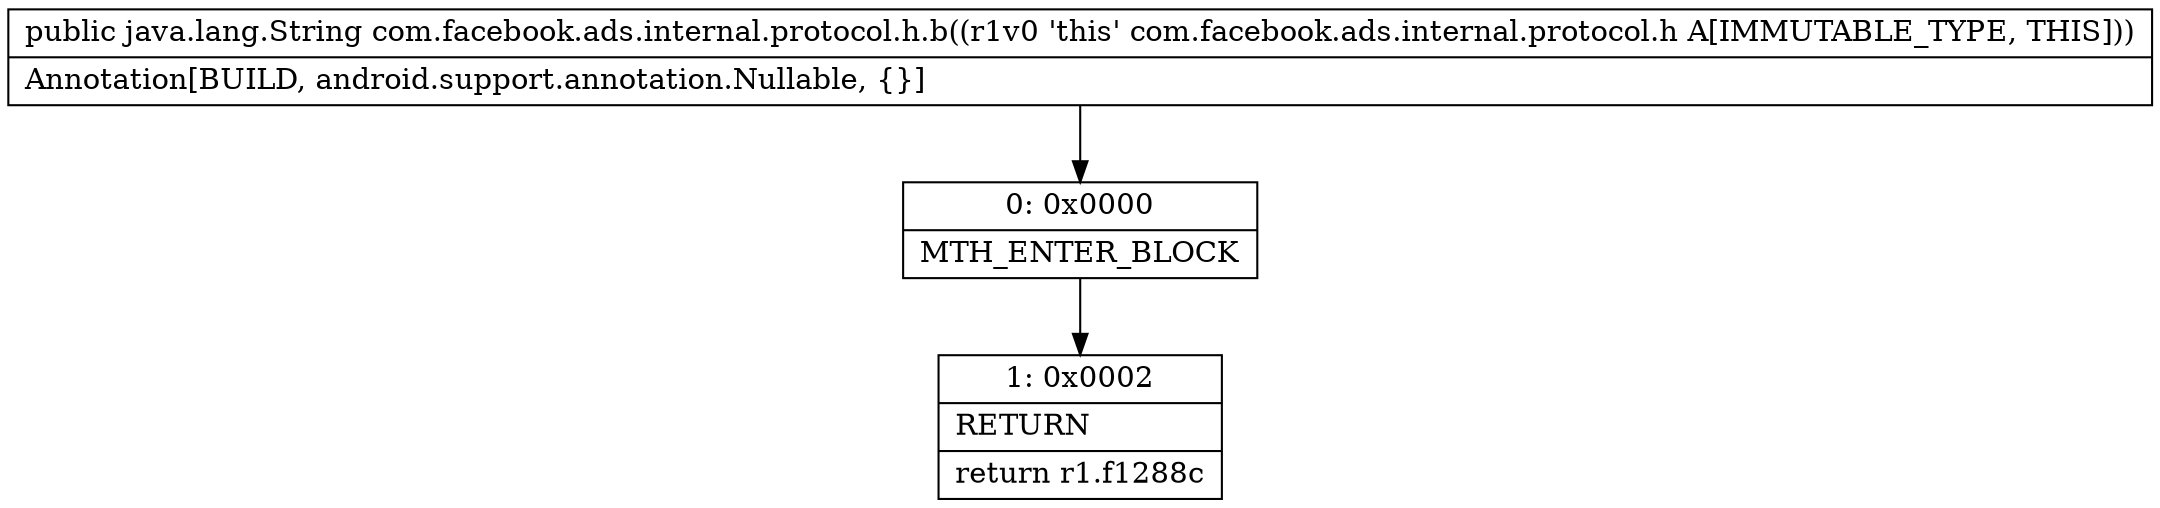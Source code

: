 digraph "CFG forcom.facebook.ads.internal.protocol.h.b()Ljava\/lang\/String;" {
Node_0 [shape=record,label="{0\:\ 0x0000|MTH_ENTER_BLOCK\l}"];
Node_1 [shape=record,label="{1\:\ 0x0002|RETURN\l|return r1.f1288c\l}"];
MethodNode[shape=record,label="{public java.lang.String com.facebook.ads.internal.protocol.h.b((r1v0 'this' com.facebook.ads.internal.protocol.h A[IMMUTABLE_TYPE, THIS]))  | Annotation[BUILD, android.support.annotation.Nullable, \{\}]\l}"];
MethodNode -> Node_0;
Node_0 -> Node_1;
}


